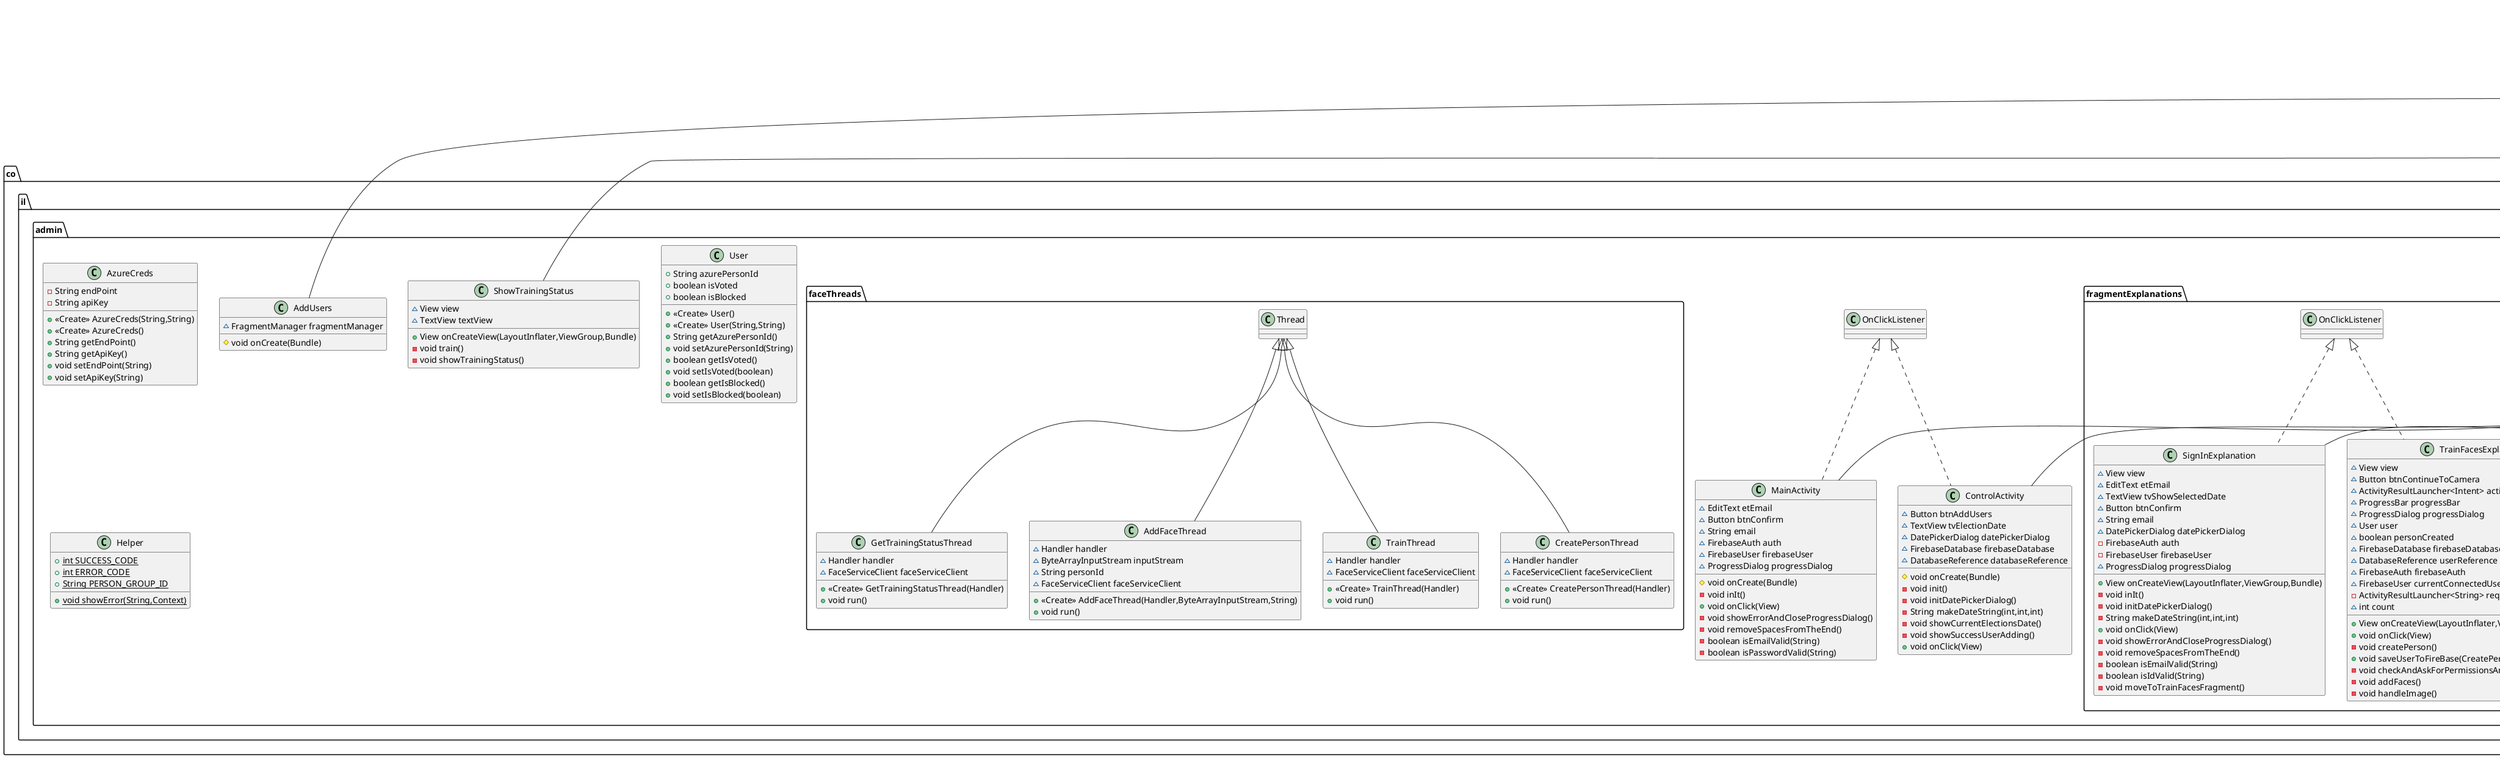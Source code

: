 @startuml
class co.il.admin.AddUsers {
~ FragmentManager fragmentManager
# void onCreate(Bundle)
}
class co.il.admin.AzureCreds {
- String endPoint
- String apiKey
+ <<Create>> AzureCreds(String,String)
+ <<Create>> AzureCreds()
+ String getEndPoint()
+ String getApiKey()
+ void setEndPoint(String)
+ void setApiKey(String)
}
class co.il.admin.faceThreads.TrainThread {
~ Handler handler
~ FaceServiceClient faceServiceClient
+ <<Create>> TrainThread(Handler)
+ void run()
}
class co.il.admin.faceThreads.CreatePersonThread {
~ Handler handler
~ FaceServiceClient faceServiceClient
+ <<Create>> CreatePersonThread(Handler)
+ void run()
}
class co.il.admin.User {
+ String azurePersonId
+ boolean isVoted
+ boolean isBlocked
+ <<Create>> User()
+ <<Create>> User(String,String)
+ String getAzurePersonId()
+ void setAzurePersonId(String)
+ boolean getIsVoted()
+ void setIsVoted(boolean)
+ boolean getIsBlocked()
+ void setIsBlocked(boolean)
}
class co.il.admin.MainActivity {
~ EditText etEmail
~ Button btnConfirm
~ String email
~ FirebaseAuth auth
~ FirebaseUser firebaseUser
~ ProgressDialog progressDialog
# void onCreate(Bundle)
- void inIt()
+ void onClick(View)
- void showErrorAndCloseProgressDialog()
- void removeSpacesFromTheEnd()
- boolean isEmailValid(String)
- boolean isPasswordValid(String)
}
class co.il.admin.faceThreads.GetTrainingStatusThread {
~ Handler handler
~ FaceServiceClient faceServiceClient
+ <<Create>> GetTrainingStatusThread(Handler)
+ void run()
}
class co.il.admin.Helper {
+ {static} int SUCCESS_CODE
+ {static} int ERROR_CODE
+ {static} String PERSON_GROUP_ID
+ {static} void showError(String,Context)
}
class co.il.admin.ControlActivity {
~ Button btnAddUsers
~ TextView tvElectionDate
~ DatePickerDialog datePickerDialog
~ FirebaseDatabase firebaseDatabase
~ DatabaseReference databaseReference
# void onCreate(Bundle)
- void init()
- void initDatePickerDialog()
- String makeDateString(int,int,int)
- void showCurrentElectionsDate()
- void showSuccessUserAdding()
+ void onClick(View)
}
class co.il.admin.ShowTrainingStatus {
~ View view
~ TextView textView
+ View onCreateView(LayoutInflater,ViewGroup,Bundle)
- void train()
- void showTrainingStatus()
}
class co.il.admin.fragmentExplanations.SignInExplanation {
~ View view
~ EditText etEmail
~ TextView tvShowSelectedDate
~ Button btnConfirm
~ String email
~ DatePickerDialog datePickerDialog
- FirebaseAuth auth
- FirebaseUser firebaseUser
~ ProgressDialog progressDialog
+ View onCreateView(LayoutInflater,ViewGroup,Bundle)
- void inIt()
- void initDatePickerDialog()
- String makeDateString(int,int,int)
+ void onClick(View)
- void showErrorAndCloseProgressDialog()
- void removeSpacesFromTheEnd()
- boolean isEmailValid(String)
- boolean isIdValid(String)
- void moveToTrainFacesFragment()
}
class co.il.admin.faceThreads.AddFaceThread {
~ Handler handler
~ ByteArrayInputStream inputStream
~ String personId
~ FaceServiceClient faceServiceClient
+ <<Create>> AddFaceThread(Handler,ByteArrayInputStream,String)
+ void run()
}
class co.il.admin.fragmentExplanations.TrainFacesExplanation {
~ View view
~ Button btnContinueToCamera
~ ActivityResultLauncher<Intent> activityResultLauncher
~ ProgressBar progressBar
~ ProgressDialog progressDialog
~ User user
~ boolean personCreated
~ FirebaseDatabase firebaseDatabase
~ DatabaseReference userReference
~ FirebaseAuth firebaseAuth
~ FirebaseUser currentConnectedUser
- ActivityResultLauncher<String> requestPermissionLauncher
~ int count
+ View onCreateView(LayoutInflater,ViewGroup,Bundle)
+ void onClick(View)
- void createPerson()
+ void saveUserToFireBase(CreatePersonResult)
- void checkAndAskForPermissionsAndAddTheFaces()
- void addFaces()
- void handleImage()
}


androidx.appcompat.app.AppCompatActivity <|-- co.il.admin.AddUsers
co.il.admin.faceThreads.Thread <|-- co.il.admin.faceThreads.TrainThread
co.il.admin.faceThreads.Thread <|-- co.il.admin.faceThreads.CreatePersonThread
co.il.admin.OnClickListener <|.. co.il.admin.MainActivity
androidx.appcompat.app.AppCompatActivity <|-- co.il.admin.MainActivity
co.il.admin.faceThreads.Thread <|-- co.il.admin.faceThreads.GetTrainingStatusThread
co.il.admin.OnClickListener <|.. co.il.admin.ControlActivity
androidx.appcompat.app.AppCompatActivity <|-- co.il.admin.ControlActivity
androidx.fragment.app.Fragment <|-- co.il.admin.ShowTrainingStatus
co.il.admin.fragmentExplanations.OnClickListener <|.. co.il.admin.fragmentExplanations.SignInExplanation
androidx.fragment.app.Fragment <|-- co.il.admin.fragmentExplanations.SignInExplanation
co.il.admin.faceThreads.Thread <|-- co.il.admin.faceThreads.AddFaceThread
co.il.admin.fragmentExplanations.OnClickListener <|.. co.il.admin.fragmentExplanations.TrainFacesExplanation
androidx.fragment.app.Fragment <|-- co.il.admin.fragmentExplanations.TrainFacesExplanation
@enduml